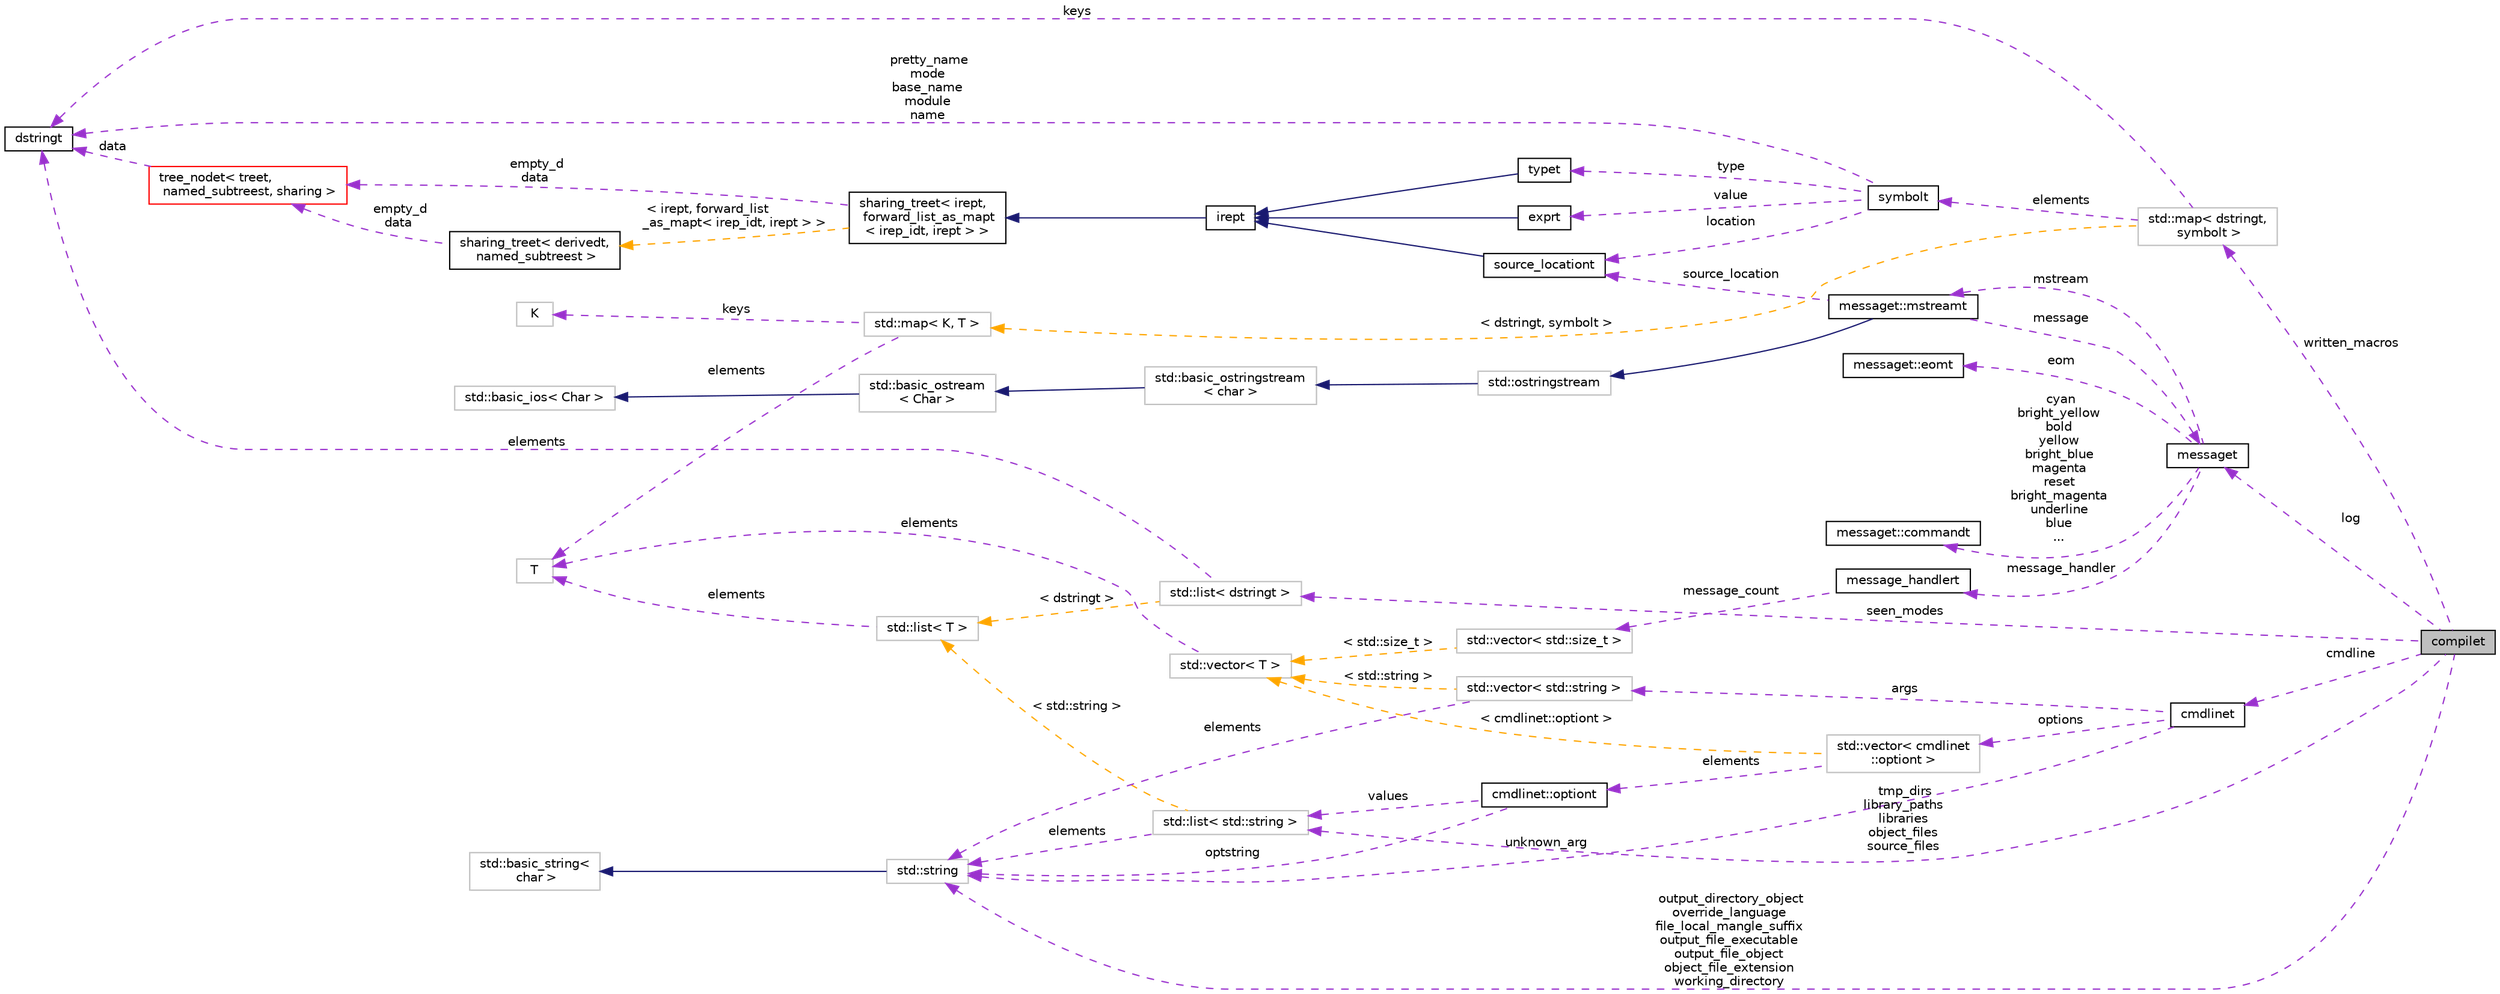 digraph "compilet"
{
 // LATEX_PDF_SIZE
  bgcolor="transparent";
  edge [fontname="Helvetica",fontsize="10",labelfontname="Helvetica",labelfontsize="10"];
  node [fontname="Helvetica",fontsize="10",shape=record];
  rankdir="LR";
  Node1 [label="compilet",height=0.2,width=0.4,color="black", fillcolor="grey75", style="filled", fontcolor="black",tooltip=" "];
  Node2 -> Node1 [dir="back",color="darkorchid3",fontsize="10",style="dashed",label=" written_macros" ,fontname="Helvetica"];
  Node2 [label="std::map\< dstringt,\l symbolt \>",height=0.2,width=0.4,color="grey75",tooltip=" "];
  Node3 -> Node2 [dir="back",color="darkorchid3",fontsize="10",style="dashed",label=" keys" ,fontname="Helvetica"];
  Node3 [label="dstringt",height=0.2,width=0.4,color="black",URL="$classdstringt.html",tooltip="dstringt has one field, an unsigned integer no which is an index into a static table of strings."];
  Node4 -> Node2 [dir="back",color="darkorchid3",fontsize="10",style="dashed",label=" elements" ,fontname="Helvetica"];
  Node4 [label="symbolt",height=0.2,width=0.4,color="black",URL="$classsymbolt.html",tooltip="Symbol table entry."];
  Node5 -> Node4 [dir="back",color="darkorchid3",fontsize="10",style="dashed",label=" type" ,fontname="Helvetica"];
  Node5 [label="typet",height=0.2,width=0.4,color="black",URL="$classtypet.html",tooltip="The type of an expression, extends irept."];
  Node6 -> Node5 [dir="back",color="midnightblue",fontsize="10",style="solid",fontname="Helvetica"];
  Node6 [label="irept",height=0.2,width=0.4,color="black",URL="$classirept.html",tooltip="There are a large number of kinds of tree structured or tree-like data in CPROVER."];
  Node7 -> Node6 [dir="back",color="midnightblue",fontsize="10",style="solid",fontname="Helvetica"];
  Node7 [label="sharing_treet\< irept,\l forward_list_as_mapt\l\< irep_idt, irept \> \>",height=0.2,width=0.4,color="black",URL="$classsharing__treet.html",tooltip=" "];
  Node8 -> Node7 [dir="back",color="darkorchid3",fontsize="10",style="dashed",label=" empty_d\ndata" ,fontname="Helvetica"];
  Node8 [label="tree_nodet\< treet,\l named_subtreest, sharing \>",height=0.2,width=0.4,color="red",URL="$classtree__nodet.html",tooltip="A node with data in a tree, it contains:"];
  Node3 -> Node8 [dir="back",color="darkorchid3",fontsize="10",style="dashed",label=" data" ,fontname="Helvetica"];
  Node13 -> Node7 [dir="back",color="orange",fontsize="10",style="dashed",label=" \< irept, forward_list\l_as_mapt\< irep_idt, irept \> \>" ,fontname="Helvetica"];
  Node13 [label="sharing_treet\< derivedt,\l named_subtreest \>",height=0.2,width=0.4,color="black",URL="$classsharing__treet.html",tooltip="Base class for tree-like data structures with sharing."];
  Node8 -> Node13 [dir="back",color="darkorchid3",fontsize="10",style="dashed",label=" empty_d\ndata" ,fontname="Helvetica"];
  Node3 -> Node4 [dir="back",color="darkorchid3",fontsize="10",style="dashed",label=" pretty_name\nmode\nbase_name\nmodule\nname" ,fontname="Helvetica"];
  Node14 -> Node4 [dir="back",color="darkorchid3",fontsize="10",style="dashed",label=" value" ,fontname="Helvetica"];
  Node14 [label="exprt",height=0.2,width=0.4,color="black",URL="$classexprt.html",tooltip="Base class for all expressions."];
  Node6 -> Node14 [dir="back",color="midnightblue",fontsize="10",style="solid",fontname="Helvetica"];
  Node15 -> Node4 [dir="back",color="darkorchid3",fontsize="10",style="dashed",label=" location" ,fontname="Helvetica"];
  Node15 [label="source_locationt",height=0.2,width=0.4,color="black",URL="$classsource__locationt.html",tooltip=" "];
  Node6 -> Node15 [dir="back",color="midnightblue",fontsize="10",style="solid",fontname="Helvetica"];
  Node16 -> Node2 [dir="back",color="orange",fontsize="10",style="dashed",label=" \< dstringt, symbolt \>" ,fontname="Helvetica"];
  Node16 [label="std::map\< K, T \>",height=0.2,width=0.4,color="grey75",tooltip="STL class."];
  Node17 -> Node16 [dir="back",color="darkorchid3",fontsize="10",style="dashed",label=" keys" ,fontname="Helvetica"];
  Node17 [label="K",height=0.2,width=0.4,color="grey75",tooltip=" "];
  Node12 -> Node16 [dir="back",color="darkorchid3",fontsize="10",style="dashed",label=" elements" ,fontname="Helvetica"];
  Node12 [label="T",height=0.2,width=0.4,color="grey75",tooltip=" "];
  Node18 -> Node1 [dir="back",color="darkorchid3",fontsize="10",style="dashed",label=" seen_modes" ,fontname="Helvetica"];
  Node18 [label="std::list\< dstringt \>",height=0.2,width=0.4,color="grey75",tooltip=" "];
  Node3 -> Node18 [dir="back",color="darkorchid3",fontsize="10",style="dashed",label=" elements" ,fontname="Helvetica"];
  Node19 -> Node18 [dir="back",color="orange",fontsize="10",style="dashed",label=" \< dstringt \>" ,fontname="Helvetica"];
  Node19 [label="std::list\< T \>",height=0.2,width=0.4,color="grey75",tooltip="STL class."];
  Node12 -> Node19 [dir="back",color="darkorchid3",fontsize="10",style="dashed",label=" elements" ,fontname="Helvetica"];
  Node20 -> Node1 [dir="back",color="darkorchid3",fontsize="10",style="dashed",label=" log" ,fontname="Helvetica"];
  Node20 [label="messaget",height=0.2,width=0.4,color="black",URL="$classmessaget.html",tooltip="Class that provides messages with a built-in verbosity 'level'."];
  Node21 -> Node20 [dir="back",color="darkorchid3",fontsize="10",style="dashed",label=" message_handler" ,fontname="Helvetica"];
  Node21 [label="message_handlert",height=0.2,width=0.4,color="black",URL="$classmessage__handlert.html",tooltip=" "];
  Node22 -> Node21 [dir="back",color="darkorchid3",fontsize="10",style="dashed",label=" message_count" ,fontname="Helvetica"];
  Node22 [label="std::vector\< std::size_t \>",height=0.2,width=0.4,color="grey75",tooltip=" "];
  Node11 -> Node22 [dir="back",color="orange",fontsize="10",style="dashed",label=" \< std::size_t \>" ,fontname="Helvetica"];
  Node11 [label="std::vector\< T \>",height=0.2,width=0.4,color="grey75",tooltip="STL class."];
  Node12 -> Node11 [dir="back",color="darkorchid3",fontsize="10",style="dashed",label=" elements" ,fontname="Helvetica"];
  Node23 -> Node20 [dir="back",color="darkorchid3",fontsize="10",style="dashed",label=" cyan\nbright_yellow\nbold\nyellow\nbright_blue\nmagenta\nreset\nbright_magenta\nunderline\nblue\n..." ,fontname="Helvetica"];
  Node23 [label="messaget::commandt",height=0.2,width=0.4,color="black",URL="$classmessaget_1_1commandt.html",tooltip=" "];
  Node24 -> Node20 [dir="back",color="darkorchid3",fontsize="10",style="dashed",label=" mstream" ,fontname="Helvetica"];
  Node24 [label="messaget::mstreamt",height=0.2,width=0.4,color="black",URL="$classmessaget_1_1mstreamt.html",tooltip=" "];
  Node25 -> Node24 [dir="back",color="midnightblue",fontsize="10",style="solid",fontname="Helvetica"];
  Node25 [label="std::ostringstream",height=0.2,width=0.4,color="grey75",tooltip="STL class."];
  Node26 -> Node25 [dir="back",color="midnightblue",fontsize="10",style="solid",fontname="Helvetica"];
  Node26 [label="std::basic_ostringstream\l\< char \>",height=0.2,width=0.4,color="grey75",tooltip="STL class."];
  Node27 -> Node26 [dir="back",color="midnightblue",fontsize="10",style="solid",fontname="Helvetica"];
  Node27 [label="std::basic_ostream\l\< Char \>",height=0.2,width=0.4,color="grey75",tooltip="STL class."];
  Node28 -> Node27 [dir="back",color="midnightblue",fontsize="10",style="solid",fontname="Helvetica"];
  Node28 [label="std::basic_ios\< Char \>",height=0.2,width=0.4,color="grey75",tooltip="STL class."];
  Node20 -> Node24 [dir="back",color="darkorchid3",fontsize="10",style="dashed",label=" message" ,fontname="Helvetica"];
  Node15 -> Node24 [dir="back",color="darkorchid3",fontsize="10",style="dashed",label=" source_location" ,fontname="Helvetica"];
  Node30 -> Node20 [dir="back",color="darkorchid3",fontsize="10",style="dashed",label=" eom" ,fontname="Helvetica"];
  Node30 [label="messaget::eomt",height=0.2,width=0.4,color="black",URL="$classmessaget_1_1eomt.html",tooltip=" "];
  Node31 -> Node1 [dir="back",color="darkorchid3",fontsize="10",style="dashed",label=" output_directory_object\noverride_language\nfile_local_mangle_suffix\noutput_file_executable\noutput_file_object\nobject_file_extension\nworking_directory" ,fontname="Helvetica"];
  Node31 [label="std::string",height=0.2,width=0.4,color="grey75",tooltip="STL class."];
  Node32 -> Node31 [dir="back",color="midnightblue",fontsize="10",style="solid",fontname="Helvetica"];
  Node32 [label="std::basic_string\<\l char \>",height=0.2,width=0.4,color="grey75",tooltip="STL class."];
  Node33 -> Node1 [dir="back",color="darkorchid3",fontsize="10",style="dashed",label=" cmdline" ,fontname="Helvetica"];
  Node33 [label="cmdlinet",height=0.2,width=0.4,color="black",URL="$classcmdlinet.html",tooltip=" "];
  Node34 -> Node33 [dir="back",color="darkorchid3",fontsize="10",style="dashed",label=" options" ,fontname="Helvetica"];
  Node34 [label="std::vector\< cmdlinet\l::optiont \>",height=0.2,width=0.4,color="grey75",tooltip=" "];
  Node35 -> Node34 [dir="back",color="darkorchid3",fontsize="10",style="dashed",label=" elements" ,fontname="Helvetica"];
  Node35 [label="cmdlinet::optiont",height=0.2,width=0.4,color="black",URL="$structcmdlinet_1_1optiont.html",tooltip=" "];
  Node31 -> Node35 [dir="back",color="darkorchid3",fontsize="10",style="dashed",label=" optstring" ,fontname="Helvetica"];
  Node36 -> Node35 [dir="back",color="darkorchid3",fontsize="10",style="dashed",label=" values" ,fontname="Helvetica"];
  Node36 [label="std::list\< std::string \>",height=0.2,width=0.4,color="grey75",tooltip=" "];
  Node31 -> Node36 [dir="back",color="darkorchid3",fontsize="10",style="dashed",label=" elements" ,fontname="Helvetica"];
  Node19 -> Node36 [dir="back",color="orange",fontsize="10",style="dashed",label=" \< std::string \>" ,fontname="Helvetica"];
  Node11 -> Node34 [dir="back",color="orange",fontsize="10",style="dashed",label=" \< cmdlinet::optiont \>" ,fontname="Helvetica"];
  Node31 -> Node33 [dir="back",color="darkorchid3",fontsize="10",style="dashed",label=" unknown_arg" ,fontname="Helvetica"];
  Node37 -> Node33 [dir="back",color="darkorchid3",fontsize="10",style="dashed",label=" args" ,fontname="Helvetica"];
  Node37 [label="std::vector\< std::string \>",height=0.2,width=0.4,color="grey75",tooltip=" "];
  Node31 -> Node37 [dir="back",color="darkorchid3",fontsize="10",style="dashed",label=" elements" ,fontname="Helvetica"];
  Node11 -> Node37 [dir="back",color="orange",fontsize="10",style="dashed",label=" \< std::string \>" ,fontname="Helvetica"];
  Node36 -> Node1 [dir="back",color="darkorchid3",fontsize="10",style="dashed",label=" tmp_dirs\nlibrary_paths\nlibraries\nobject_files\nsource_files" ,fontname="Helvetica"];
}
